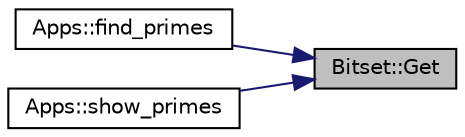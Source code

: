 digraph "Bitset::Get"
{
 // LATEX_PDF_SIZE
  edge [fontname="Helvetica",fontsize="10",labelfontname="Helvetica",labelfontsize="10"];
  node [fontname="Helvetica",fontsize="10",shape=record];
  rankdir="RL";
  Node1 [label="Bitset::Get",height=0.2,width=0.4,color="black", fillcolor="grey75", style="filled", fontcolor="black",tooltip=" "];
  Node1 -> Node2 [dir="back",color="midnightblue",fontsize="10",style="solid",fontname="Helvetica"];
  Node2 [label="Apps::find_primes",height=0.2,width=0.4,color="black", fillcolor="white", style="filled",URL="$dc/da3/namespace_apps.html#a123741423e248d0925dba5b3a79a1849",tooltip="Starts a task to find prime numbers."];
  Node1 -> Node3 [dir="back",color="midnightblue",fontsize="10",style="solid",fontname="Helvetica"];
  Node3 [label="Apps::show_primes",height=0.2,width=0.4,color="black", fillcolor="white", style="filled",URL="$dc/da3/namespace_apps.html#aebbc688ed6a7097af1dd858ca0559d4b",tooltip="Starts a task to display number of primes found by find_primes."];
}
